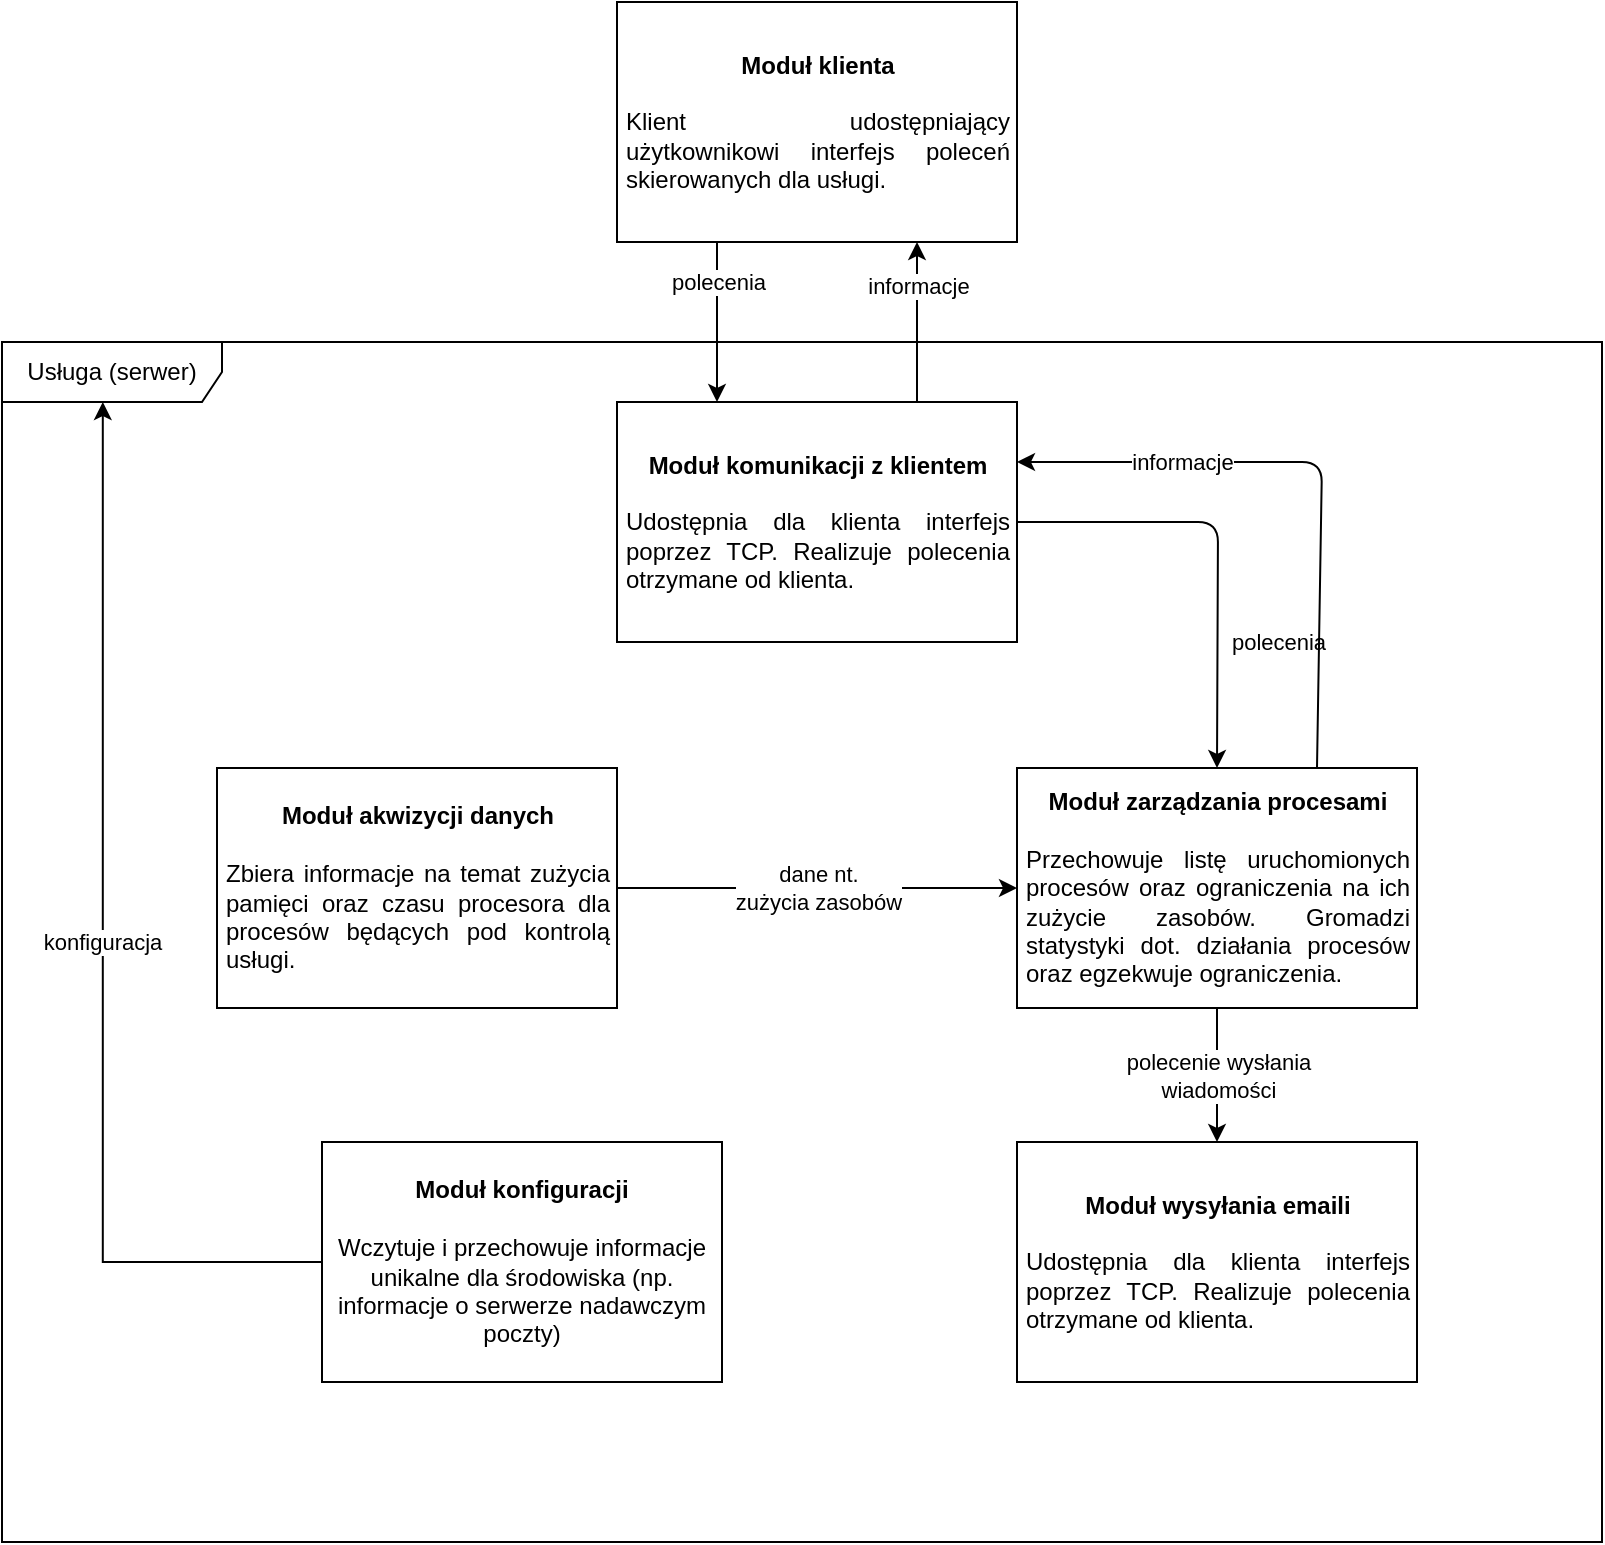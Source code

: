 <mxfile version="10.5.9" type="device"><diagram id="4Ao3q57GMpc6Q2MV8pDA" name="Page-1"><mxGraphModel dx="1394" dy="786" grid="1" gridSize="10" guides="1" tooltips="1" connect="1" arrows="1" fold="1" page="1" pageScale="1" pageWidth="1169" pageHeight="827" math="0" shadow="0"><root><mxCell id="0"/><mxCell id="1" parent="0"/><mxCell id="usWLWgNP3vwXccoaw3OB-1" value="&lt;div&gt;Usługa (serwer)&lt;/div&gt;" style="shape=umlFrame;whiteSpace=wrap;html=1;width=110;height=30;" vertex="1" parent="1"><mxGeometry x="290" y="200" width="800" height="600" as="geometry"/></mxCell><mxCell id="usWLWgNP3vwXccoaw3OB-9" value="&lt;div&gt;dane nt. &lt;br&gt;&lt;/div&gt;&lt;div&gt;zużycia zasobów&lt;/div&gt;" style="edgeStyle=orthogonalEdgeStyle;rounded=0;orthogonalLoop=1;jettySize=auto;html=1;entryX=0;entryY=0.5;entryDx=0;entryDy=0;" edge="1" parent="1" source="usWLWgNP3vwXccoaw3OB-2" target="usWLWgNP3vwXccoaw3OB-4"><mxGeometry relative="1" as="geometry"/></mxCell><mxCell id="usWLWgNP3vwXccoaw3OB-2" value="&lt;div&gt;&lt;b&gt;Moduł akwizycji danych&lt;/b&gt;&lt;/div&gt;&lt;div&gt;&lt;br&gt;&lt;/div&gt;&lt;div align=&quot;justify&quot;&gt;Zbiera informacje na temat zużycia pamięci oraz czasu procesora dla procesów będących pod kontrolą usługi.&lt;br&gt;&lt;/div&gt;" style="html=1;whiteSpace=wrap;align=center;spacingLeft=0;spacingRight=0;spacing=5;" vertex="1" parent="1"><mxGeometry x="397.5" y="413" width="200" height="120" as="geometry"/></mxCell><mxCell id="usWLWgNP3vwXccoaw3OB-3" value="&lt;b&gt;Moduł komunikacji z klientem&lt;br&gt;&lt;/b&gt;&lt;div&gt;&lt;br&gt;&lt;/div&gt;&lt;div align=&quot;justify&quot;&gt;Udostępnia dla klienta interfejs poprzez TCP. Realizuje polecenia otrzymane od klienta.&lt;br&gt;&lt;/div&gt;" style="html=1;whiteSpace=wrap;align=center;spacingLeft=0;spacingRight=0;spacing=5;" vertex="1" parent="1"><mxGeometry x="597.5" y="230" width="200" height="120" as="geometry"/></mxCell><mxCell id="usWLWgNP3vwXccoaw3OB-4" value="&lt;b&gt;Moduł zarządzania procesami&lt;br&gt;&lt;/b&gt;&lt;div&gt;&lt;br&gt;&lt;/div&gt;&lt;div align=&quot;justify&quot;&gt;Przechowuje listę uruchomionych procesów oraz ograniczenia na ich zużycie zasobów. Gromadzi statystyki dot. działania procesów oraz egzekwuje ograniczenia.&lt;br&gt;&lt;/div&gt;" style="html=1;whiteSpace=wrap;align=center;spacingLeft=0;spacingRight=0;spacing=5;" vertex="1" parent="1"><mxGeometry x="797.5" y="413" width="200" height="120" as="geometry"/></mxCell><mxCell id="usWLWgNP3vwXccoaw3OB-12" value="&lt;div&gt;polecenie wysłania&lt;/div&gt;&lt;div&gt;wiadomości&lt;/div&gt;" style="edgeStyle=orthogonalEdgeStyle;rounded=0;orthogonalLoop=1;jettySize=auto;html=1;exitX=0.5;exitY=1;exitDx=0;exitDy=0;" edge="1" parent="1" source="usWLWgNP3vwXccoaw3OB-4" target="usWLWgNP3vwXccoaw3OB-5"><mxGeometry relative="1" as="geometry"/></mxCell><mxCell id="usWLWgNP3vwXccoaw3OB-5" value="&lt;b&gt;Moduł wysyłania emaili&lt;br&gt;&lt;/b&gt;&lt;div&gt;&lt;br&gt;&lt;/div&gt;&lt;div align=&quot;justify&quot;&gt;Udostępnia dla klienta interfejs poprzez TCP. Realizuje polecenia otrzymane od klienta.&lt;br&gt;&lt;/div&gt;" style="html=1;whiteSpace=wrap;align=center;spacingLeft=0;spacingRight=0;spacing=5;" vertex="1" parent="1"><mxGeometry x="797.5" y="600" width="200" height="120" as="geometry"/></mxCell><mxCell id="usWLWgNP3vwXccoaw3OB-11" value="konfiguracja" style="edgeStyle=orthogonalEdgeStyle;rounded=0;orthogonalLoop=1;jettySize=auto;html=1;entryX=0.063;entryY=0.05;entryDx=0;entryDy=0;entryPerimeter=0;exitX=0;exitY=0.5;exitDx=0;exitDy=0;" edge="1" parent="1" source="usWLWgNP3vwXccoaw3OB-7" target="usWLWgNP3vwXccoaw3OB-1"><mxGeometry relative="1" as="geometry"><mxPoint x="337" y="240" as="targetPoint"/><Array as="points"><mxPoint x="340" y="660"/></Array></mxGeometry></mxCell><mxCell id="usWLWgNP3vwXccoaw3OB-7" value="&lt;b&gt;Moduł konfiguracji&lt;br&gt;&lt;/b&gt;&lt;div&gt;&lt;br&gt;&lt;/div&gt;Wczytuje i przechowuje informacje unikalne dla środowiska (np. informacje o serwerze nadawczym poczty)" style="html=1;whiteSpace=wrap;align=center;spacingLeft=0;spacingRight=0;spacing=5;" vertex="1" parent="1"><mxGeometry x="450" y="600" width="200" height="120" as="geometry"/></mxCell><mxCell id="usWLWgNP3vwXccoaw3OB-14" value="polecenia" style="endArrow=classic;html=1;entryX=0.5;entryY=0;entryDx=0;entryDy=0;exitX=1;exitY=0.5;exitDx=0;exitDy=0;" edge="1" parent="1" source="usWLWgNP3vwXccoaw3OB-3" target="usWLWgNP3vwXccoaw3OB-4"><mxGeometry x="-0.103" y="-30" width="50" height="50" relative="1" as="geometry"><mxPoint x="797.5" y="340" as="sourcePoint"/><mxPoint x="868.211" y="290" as="targetPoint"/><Array as="points"><mxPoint x="898" y="290"/></Array><mxPoint x="30" y="30" as="offset"/></mxGeometry></mxCell><mxCell id="usWLWgNP3vwXccoaw3OB-15" value="informacje" style="endArrow=classic;html=1;exitX=0.75;exitY=0;exitDx=0;exitDy=0;entryX=1;entryY=0.25;entryDx=0;entryDy=0;" edge="1" parent="1" source="usWLWgNP3vwXccoaw3OB-4" target="usWLWgNP3vwXccoaw3OB-3"><mxGeometry x="0.462" width="50" height="50" relative="1" as="geometry"><mxPoint x="900" y="340" as="sourcePoint"/><mxPoint x="950" y="290" as="targetPoint"/><Array as="points"><mxPoint x="950" y="260"/></Array><mxPoint as="offset"/></mxGeometry></mxCell><mxCell id="usWLWgNP3vwXccoaw3OB-16" value="&lt;b&gt;Moduł klienta&lt;br&gt;&lt;/b&gt;&lt;div&gt;&lt;br&gt;&lt;/div&gt;&lt;div align=&quot;justify&quot;&gt;Klient udostępniający użytkownikowi interfejs poleceń skierowanych dla usługi.&lt;br&gt;&lt;/div&gt;" style="html=1;whiteSpace=wrap;align=center;spacingLeft=0;spacingRight=0;spacing=5;" vertex="1" parent="1"><mxGeometry x="597.5" y="30" width="200" height="120" as="geometry"/></mxCell><mxCell id="usWLWgNP3vwXccoaw3OB-17" value="informacje" style="endArrow=classic;html=1;exitX=0.75;exitY=0;exitDx=0;exitDy=0;entryX=0.75;entryY=1;entryDx=0;entryDy=0;" edge="1" parent="1" source="usWLWgNP3vwXccoaw3OB-3" target="usWLWgNP3vwXccoaw3OB-16"><mxGeometry x="0.462" width="50" height="50" relative="1" as="geometry"><mxPoint x="958" y="423" as="sourcePoint"/><mxPoint x="808" y="270" as="targetPoint"/><Array as="points"/><mxPoint as="offset"/></mxGeometry></mxCell><mxCell id="usWLWgNP3vwXccoaw3OB-18" value="polecenia" style="endArrow=classic;html=1;entryX=0.25;entryY=0;entryDx=0;entryDy=0;exitX=0.25;exitY=1;exitDx=0;exitDy=0;" edge="1" parent="1" source="usWLWgNP3vwXccoaw3OB-16" target="usWLWgNP3vwXccoaw3OB-3"><mxGeometry x="-0.5" width="50" height="50" relative="1" as="geometry"><mxPoint x="370" y="30" as="sourcePoint"/><mxPoint x="470" y="153" as="targetPoint"/><Array as="points"/><mxPoint as="offset"/></mxGeometry></mxCell></root></mxGraphModel></diagram></mxfile>